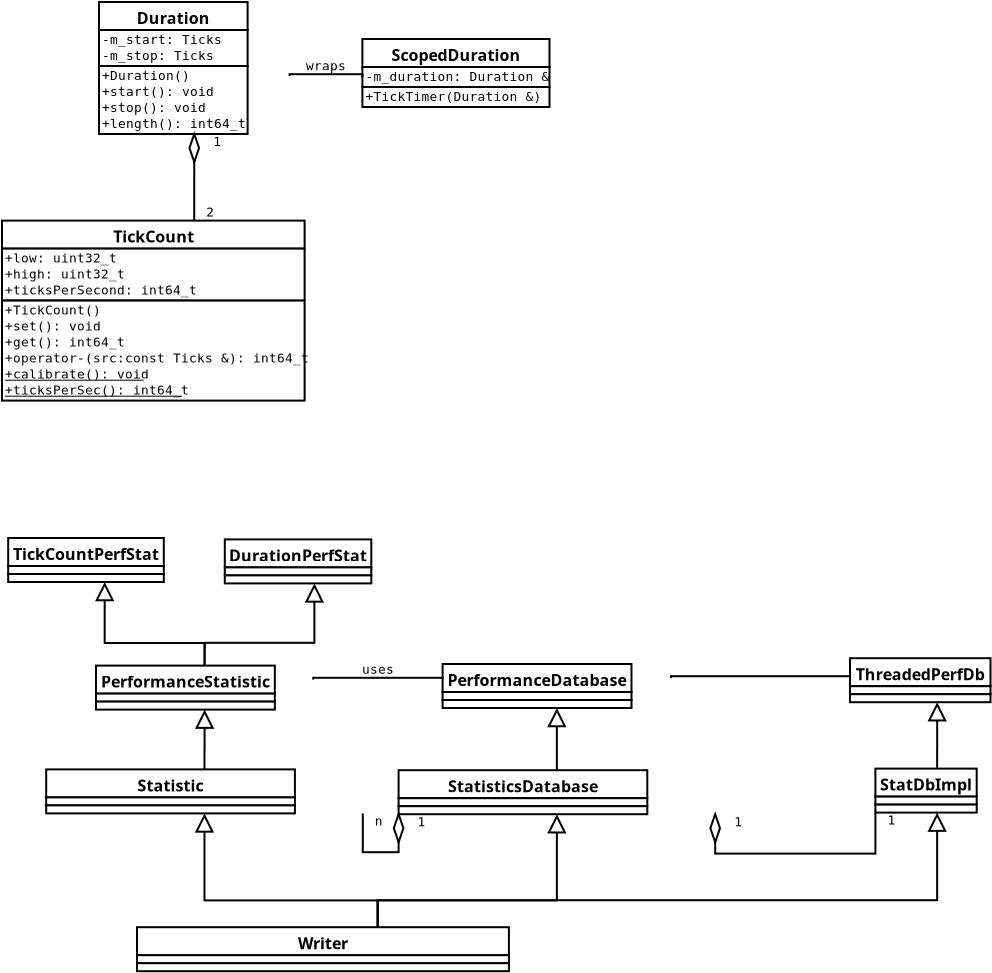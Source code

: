 <?xml version="1.0"?>
<diagram xmlns:dia="http://www.lysator.liu.se/~alla/dia/">
  <diagramdata>
    <attribute name="background">
      <color val="#ffffff"/>
    </attribute>
    <attribute name="paper">
      <composite type="paper">
        <attribute name="name">
          <string>#A4#</string>
        </attribute>
        <attribute name="tmargin">
          <real val="2.82"/>
        </attribute>
        <attribute name="bmargin">
          <real val="2.82"/>
        </attribute>
        <attribute name="lmargin">
          <real val="2.82"/>
        </attribute>
        <attribute name="rmargin">
          <real val="2.82"/>
        </attribute>
        <attribute name="is_portrait">
          <boolean val="true"/>
        </attribute>
        <attribute name="scaling">
          <real val="1"/>
        </attribute>
      </composite>
    </attribute>
  </diagramdata>
  <layer name="Background" visible="true">
    <object type="UML - Class" version="0" id="O0">
      <attribute name="obj_pos">
        <point val="1.71,3.39"/>
      </attribute>
      <attribute name="obj_bb">
        <rectangle val="1.66,3.34;20.982,12.44"/>
      </attribute>
      <attribute name="elem_corner">
        <point val="1.71,3.39"/>
      </attribute>
      <attribute name="elem_width">
        <real val="19.222"/>
      </attribute>
      <attribute name="elem_height">
        <real val="9"/>
      </attribute>
      <attribute name="name">
        <string>#TickCount#</string>
      </attribute>
      <attribute name="stereotype">
        <string/>
      </attribute>
      <attribute name="abstract">
        <boolean val="false"/>
      </attribute>
      <attribute name="suppress_attributes">
        <boolean val="false"/>
      </attribute>
      <attribute name="suppress_operations">
        <boolean val="false"/>
      </attribute>
      <attribute name="visible_attributes">
        <boolean val="true"/>
      </attribute>
      <attribute name="visible_operations">
        <boolean val="true"/>
      </attribute>
      <attribute name="attributes">
        <composite type="umlattribute">
          <attribute name="name">
            <string>#low#</string>
          </attribute>
          <attribute name="type">
            <string>#uint32_t#</string>
          </attribute>
          <attribute name="value">
            <string/>
          </attribute>
          <attribute name="visibility">
            <enum val="0"/>
          </attribute>
          <attribute name="abstract">
            <boolean val="false"/>
          </attribute>
          <attribute name="class_scope">
            <boolean val="false"/>
          </attribute>
        </composite>
        <composite type="umlattribute">
          <attribute name="name">
            <string>#high#</string>
          </attribute>
          <attribute name="type">
            <string>#uint32_t#</string>
          </attribute>
          <attribute name="value">
            <string/>
          </attribute>
          <attribute name="visibility">
            <enum val="0"/>
          </attribute>
          <attribute name="abstract">
            <boolean val="false"/>
          </attribute>
          <attribute name="class_scope">
            <boolean val="false"/>
          </attribute>
        </composite>
        <composite type="umlattribute">
          <attribute name="name">
            <string>#ticksPerSecond#</string>
          </attribute>
          <attribute name="type">
            <string>#int64_t#</string>
          </attribute>
          <attribute name="value">
            <string/>
          </attribute>
          <attribute name="visibility">
            <enum val="0"/>
          </attribute>
          <attribute name="abstract">
            <boolean val="false"/>
          </attribute>
          <attribute name="class_scope">
            <boolean val="true"/>
          </attribute>
        </composite>
      </attribute>
      <attribute name="operations">
        <composite type="umloperation">
          <attribute name="name">
            <string>#TickCount#</string>
          </attribute>
          <attribute name="type">
            <string/>
          </attribute>
          <attribute name="visibility">
            <enum val="0"/>
          </attribute>
          <attribute name="abstract">
            <boolean val="false"/>
          </attribute>
          <attribute name="class_scope">
            <boolean val="false"/>
          </attribute>
          <attribute name="parameters"/>
        </composite>
        <composite type="umloperation">
          <attribute name="name">
            <string>#set#</string>
          </attribute>
          <attribute name="type">
            <string>#void#</string>
          </attribute>
          <attribute name="visibility">
            <enum val="0"/>
          </attribute>
          <attribute name="abstract">
            <boolean val="false"/>
          </attribute>
          <attribute name="class_scope">
            <boolean val="false"/>
          </attribute>
          <attribute name="parameters"/>
        </composite>
        <composite type="umloperation">
          <attribute name="name">
            <string>#get#</string>
          </attribute>
          <attribute name="type">
            <string>#int64_t#</string>
          </attribute>
          <attribute name="visibility">
            <enum val="0"/>
          </attribute>
          <attribute name="abstract">
            <boolean val="false"/>
          </attribute>
          <attribute name="class_scope">
            <boolean val="false"/>
          </attribute>
          <attribute name="parameters"/>
        </composite>
        <composite type="umloperation">
          <attribute name="name">
            <string>#operator-#</string>
          </attribute>
          <attribute name="type">
            <string>#int64_t#</string>
          </attribute>
          <attribute name="visibility">
            <enum val="0"/>
          </attribute>
          <attribute name="abstract">
            <boolean val="false"/>
          </attribute>
          <attribute name="class_scope">
            <boolean val="false"/>
          </attribute>
          <attribute name="parameters">
            <composite type="umlparameter">
              <attribute name="name">
                <string>#src#</string>
              </attribute>
              <attribute name="type">
                <string>#const Ticks &amp;#</string>
              </attribute>
              <attribute name="value">
                <string/>
              </attribute>
              <attribute name="kind">
                <enum val="0"/>
              </attribute>
            </composite>
          </attribute>
        </composite>
        <composite type="umloperation">
          <attribute name="name">
            <string>#calibrate#</string>
          </attribute>
          <attribute name="type">
            <string>#void#</string>
          </attribute>
          <attribute name="visibility">
            <enum val="0"/>
          </attribute>
          <attribute name="abstract">
            <boolean val="false"/>
          </attribute>
          <attribute name="class_scope">
            <boolean val="true"/>
          </attribute>
          <attribute name="parameters"/>
        </composite>
        <composite type="umloperation">
          <attribute name="name">
            <string>#ticksPerSec#</string>
          </attribute>
          <attribute name="type">
            <string>#int64_t#</string>
          </attribute>
          <attribute name="visibility">
            <enum val="0"/>
          </attribute>
          <attribute name="abstract">
            <boolean val="false"/>
          </attribute>
          <attribute name="class_scope">
            <boolean val="true"/>
          </attribute>
          <attribute name="parameters"/>
        </composite>
      </attribute>
      <attribute name="template">
        <boolean val="false"/>
      </attribute>
      <attribute name="templates"/>
    </object>
    <object type="UML - Class" version="0" id="O1">
      <attribute name="obj_pos">
        <point val="6.56,-7.54"/>
      </attribute>
      <attribute name="obj_bb">
        <rectangle val="6.51,-7.59;16.136,-0.89"/>
      </attribute>
      <attribute name="elem_corner">
        <point val="6.56,-7.54"/>
      </attribute>
      <attribute name="elem_width">
        <real val="9.526"/>
      </attribute>
      <attribute name="elem_height">
        <real val="6.6"/>
      </attribute>
      <attribute name="name">
        <string>#Duration#</string>
      </attribute>
      <attribute name="stereotype">
        <string/>
      </attribute>
      <attribute name="abstract">
        <boolean val="false"/>
      </attribute>
      <attribute name="suppress_attributes">
        <boolean val="false"/>
      </attribute>
      <attribute name="suppress_operations">
        <boolean val="false"/>
      </attribute>
      <attribute name="visible_attributes">
        <boolean val="true"/>
      </attribute>
      <attribute name="visible_operations">
        <boolean val="true"/>
      </attribute>
      <attribute name="attributes">
        <composite type="umlattribute">
          <attribute name="name">
            <string>#m_start#</string>
          </attribute>
          <attribute name="type">
            <string>#Ticks#</string>
          </attribute>
          <attribute name="value">
            <string/>
          </attribute>
          <attribute name="visibility">
            <enum val="1"/>
          </attribute>
          <attribute name="abstract">
            <boolean val="false"/>
          </attribute>
          <attribute name="class_scope">
            <boolean val="false"/>
          </attribute>
        </composite>
        <composite type="umlattribute">
          <attribute name="name">
            <string>#m_stop#</string>
          </attribute>
          <attribute name="type">
            <string>#Ticks#</string>
          </attribute>
          <attribute name="value">
            <string/>
          </attribute>
          <attribute name="visibility">
            <enum val="1"/>
          </attribute>
          <attribute name="abstract">
            <boolean val="false"/>
          </attribute>
          <attribute name="class_scope">
            <boolean val="false"/>
          </attribute>
        </composite>
      </attribute>
      <attribute name="operations">
        <composite type="umloperation">
          <attribute name="name">
            <string>#Duration#</string>
          </attribute>
          <attribute name="type">
            <string/>
          </attribute>
          <attribute name="visibility">
            <enum val="0"/>
          </attribute>
          <attribute name="abstract">
            <boolean val="false"/>
          </attribute>
          <attribute name="class_scope">
            <boolean val="false"/>
          </attribute>
          <attribute name="parameters"/>
        </composite>
        <composite type="umloperation">
          <attribute name="name">
            <string>#start#</string>
          </attribute>
          <attribute name="type">
            <string>#void#</string>
          </attribute>
          <attribute name="visibility">
            <enum val="0"/>
          </attribute>
          <attribute name="abstract">
            <boolean val="false"/>
          </attribute>
          <attribute name="class_scope">
            <boolean val="false"/>
          </attribute>
          <attribute name="parameters"/>
        </composite>
        <composite type="umloperation">
          <attribute name="name">
            <string>#stop#</string>
          </attribute>
          <attribute name="type">
            <string>#void#</string>
          </attribute>
          <attribute name="visibility">
            <enum val="0"/>
          </attribute>
          <attribute name="abstract">
            <boolean val="false"/>
          </attribute>
          <attribute name="class_scope">
            <boolean val="false"/>
          </attribute>
          <attribute name="parameters"/>
        </composite>
        <composite type="umloperation">
          <attribute name="name">
            <string>#length#</string>
          </attribute>
          <attribute name="type">
            <string>#int64_t#</string>
          </attribute>
          <attribute name="visibility">
            <enum val="0"/>
          </attribute>
          <attribute name="abstract">
            <boolean val="false"/>
          </attribute>
          <attribute name="class_scope">
            <boolean val="false"/>
          </attribute>
          <attribute name="parameters"/>
        </composite>
      </attribute>
      <attribute name="template">
        <boolean val="false"/>
      </attribute>
      <attribute name="templates"/>
    </object>
    <object type="UML - Class" version="0" id="O2">
      <attribute name="obj_pos">
        <point val="19.73,-5.69"/>
      </attribute>
      <attribute name="obj_bb">
        <rectangle val="19.68,-5.74;31.73,-2.24"/>
      </attribute>
      <attribute name="elem_corner">
        <point val="19.73,-5.69"/>
      </attribute>
      <attribute name="elem_width">
        <real val="11.95"/>
      </attribute>
      <attribute name="elem_height">
        <real val="3.4"/>
      </attribute>
      <attribute name="name">
        <string>#ScopedDuration#</string>
      </attribute>
      <attribute name="stereotype">
        <string/>
      </attribute>
      <attribute name="abstract">
        <boolean val="false"/>
      </attribute>
      <attribute name="suppress_attributes">
        <boolean val="false"/>
      </attribute>
      <attribute name="suppress_operations">
        <boolean val="false"/>
      </attribute>
      <attribute name="visible_attributes">
        <boolean val="true"/>
      </attribute>
      <attribute name="visible_operations">
        <boolean val="true"/>
      </attribute>
      <attribute name="attributes">
        <composite type="umlattribute">
          <attribute name="name">
            <string>#m_duration#</string>
          </attribute>
          <attribute name="type">
            <string>#Duration &amp;#</string>
          </attribute>
          <attribute name="value">
            <string/>
          </attribute>
          <attribute name="visibility">
            <enum val="1"/>
          </attribute>
          <attribute name="abstract">
            <boolean val="false"/>
          </attribute>
          <attribute name="class_scope">
            <boolean val="false"/>
          </attribute>
        </composite>
      </attribute>
      <attribute name="operations">
        <composite type="umloperation">
          <attribute name="name">
            <string>#TickTimer#</string>
          </attribute>
          <attribute name="type">
            <string/>
          </attribute>
          <attribute name="visibility">
            <enum val="0"/>
          </attribute>
          <attribute name="abstract">
            <boolean val="false"/>
          </attribute>
          <attribute name="class_scope">
            <boolean val="false"/>
          </attribute>
          <attribute name="parameters">
            <composite type="umlparameter">
              <attribute name="name">
                <string>##</string>
              </attribute>
              <attribute name="type">
                <string>#Duration &amp;#</string>
              </attribute>
              <attribute name="value">
                <string/>
              </attribute>
              <attribute name="kind">
                <enum val="0"/>
              </attribute>
            </composite>
          </attribute>
        </composite>
      </attribute>
      <attribute name="template">
        <boolean val="false"/>
      </attribute>
      <attribute name="templates"/>
    </object>
    <object type="UML - Association" version="0" id="O3">
      <attribute name="obj_pos">
        <point val="11.321,3.39"/>
      </attribute>
      <attribute name="obj_bb">
        <rectangle val="9.871,-2.39;12.773,4.99"/>
      </attribute>
      <attribute name="orth_points">
        <point val="11.321,3.39"/>
        <point val="11.321,1.17"/>
        <point val="11.323,1.17"/>
        <point val="11.323,-0.94"/>
      </attribute>
      <attribute name="orth_orient">
        <enum val="1"/>
        <enum val="0"/>
        <enum val="1"/>
      </attribute>
      <attribute name="name">
        <string/>
      </attribute>
      <attribute name="direction">
        <enum val="0"/>
      </attribute>
      <attribute name="ends">
        <composite>
          <attribute name="role">
            <string/>
          </attribute>
          <attribute name="multiplicity">
            <string># 2#</string>
          </attribute>
          <attribute name="arrow">
            <boolean val="false"/>
          </attribute>
          <attribute name="aggregate">
            <enum val="0"/>
          </attribute>
        </composite>
        <composite>
          <attribute name="role">
            <string/>
          </attribute>
          <attribute name="multiplicity">
            <string># 1#</string>
          </attribute>
          <attribute name="arrow">
            <boolean val="false"/>
          </attribute>
          <attribute name="aggregate">
            <enum val="1"/>
          </attribute>
        </composite>
      </attribute>
      <connections>
        <connection handle="0" to="O0" connection="1"/>
        <connection handle="1" to="O1" connection="6"/>
      </connections>
    </object>
    <object type="UML - Association" version="0" id="O4">
      <attribute name="obj_pos">
        <point val="16.086,-3.84"/>
      </attribute>
      <attribute name="obj_bb">
        <rectangle val="14.636,-5.38;21.18,-2.19"/>
      </attribute>
      <attribute name="orth_points">
        <point val="16.086,-3.84"/>
        <point val="16.086,-3.93"/>
        <point val="19.73,-3.93"/>
        <point val="19.73,-3.79"/>
      </attribute>
      <attribute name="orth_orient">
        <enum val="1"/>
        <enum val="0"/>
        <enum val="1"/>
      </attribute>
      <attribute name="name">
        <string>#wraps#</string>
      </attribute>
      <attribute name="direction">
        <enum val="0"/>
      </attribute>
      <attribute name="ends">
        <composite>
          <attribute name="role">
            <string/>
          </attribute>
          <attribute name="multiplicity">
            <string/>
          </attribute>
          <attribute name="arrow">
            <boolean val="false"/>
          </attribute>
          <attribute name="aggregate">
            <enum val="0"/>
          </attribute>
        </composite>
        <composite>
          <attribute name="role">
            <string/>
          </attribute>
          <attribute name="multiplicity">
            <string/>
          </attribute>
          <attribute name="arrow">
            <boolean val="false"/>
          </attribute>
          <attribute name="aggregate">
            <enum val="0"/>
          </attribute>
        </composite>
      </attribute>
      <connections>
        <connection handle="0" to="O1" connection="13"/>
        <connection handle="1" to="O2" connection="8"/>
      </connections>
    </object>
    <object type="UML - Class" version="0" id="O5">
      <attribute name="obj_pos">
        <point val="3.92,30.83"/>
      </attribute>
      <attribute name="obj_bb">
        <rectangle val="3.87,30.78;19.799,33.08"/>
      </attribute>
      <attribute name="elem_corner">
        <point val="3.92,30.83"/>
      </attribute>
      <attribute name="elem_width">
        <real val="15.829"/>
      </attribute>
      <attribute name="elem_height">
        <real val="2.2"/>
      </attribute>
      <attribute name="name">
        <string>#Statistic#</string>
      </attribute>
      <attribute name="stereotype">
        <string/>
      </attribute>
      <attribute name="abstract">
        <boolean val="false"/>
      </attribute>
      <attribute name="suppress_attributes">
        <boolean val="false"/>
      </attribute>
      <attribute name="suppress_operations">
        <boolean val="true"/>
      </attribute>
      <attribute name="visible_attributes">
        <boolean val="true"/>
      </attribute>
      <attribute name="visible_operations">
        <boolean val="true"/>
      </attribute>
      <attribute name="attributes"/>
      <attribute name="operations">
        <composite type="umloperation">
          <attribute name="name">
            <string>#Statistic#</string>
          </attribute>
          <attribute name="type">
            <string/>
          </attribute>
          <attribute name="visibility">
            <enum val="0"/>
          </attribute>
          <attribute name="abstract">
            <boolean val="false"/>
          </attribute>
          <attribute name="class_scope">
            <boolean val="false"/>
          </attribute>
          <attribute name="parameters"/>
        </composite>
        <composite type="umloperation">
          <attribute name="name">
            <string>#id()#</string>
          </attribute>
          <attribute name="type">
            <string>#const ID &amp;#</string>
          </attribute>
          <attribute name="visibility">
            <enum val="0"/>
          </attribute>
          <attribute name="abstract">
            <boolean val="true"/>
          </attribute>
          <attribute name="class_scope">
            <boolean val="false"/>
          </attribute>
          <attribute name="parameters"/>
        </composite>
        <composite type="umloperation">
          <attribute name="name">
            <string>#statistic#</string>
          </attribute>
          <attribute name="type">
            <string>#const NameValue &amp;#</string>
          </attribute>
          <attribute name="visibility">
            <enum val="0"/>
          </attribute>
          <attribute name="abstract">
            <boolean val="true"/>
          </attribute>
          <attribute name="class_scope">
            <boolean val="false"/>
          </attribute>
          <attribute name="parameters"/>
        </composite>
      </attribute>
      <attribute name="template">
        <boolean val="false"/>
      </attribute>
      <attribute name="templates"/>
    </object>
    <object type="UML - Class" version="0" id="O6">
      <attribute name="obj_pos">
        <point val="21.54,30.87"/>
      </attribute>
      <attribute name="obj_bb">
        <rectangle val="21.49,30.82;37.419,33.12"/>
      </attribute>
      <attribute name="elem_corner">
        <point val="21.54,30.87"/>
      </attribute>
      <attribute name="elem_width">
        <real val="15.829"/>
      </attribute>
      <attribute name="elem_height">
        <real val="2.2"/>
      </attribute>
      <attribute name="name">
        <string>#StatisticsDatabase#</string>
      </attribute>
      <attribute name="stereotype">
        <string/>
      </attribute>
      <attribute name="abstract">
        <boolean val="false"/>
      </attribute>
      <attribute name="suppress_attributes">
        <boolean val="false"/>
      </attribute>
      <attribute name="suppress_operations">
        <boolean val="true"/>
      </attribute>
      <attribute name="visible_attributes">
        <boolean val="true"/>
      </attribute>
      <attribute name="visible_operations">
        <boolean val="true"/>
      </attribute>
      <attribute name="attributes"/>
      <attribute name="operations">
        <composite type="umloperation">
          <attribute name="name">
            <string>#Statistic#</string>
          </attribute>
          <attribute name="type">
            <string/>
          </attribute>
          <attribute name="visibility">
            <enum val="0"/>
          </attribute>
          <attribute name="abstract">
            <boolean val="false"/>
          </attribute>
          <attribute name="class_scope">
            <boolean val="false"/>
          </attribute>
          <attribute name="parameters"/>
        </composite>
        <composite type="umloperation">
          <attribute name="name">
            <string>#id()#</string>
          </attribute>
          <attribute name="type">
            <string>#const ID &amp;#</string>
          </attribute>
          <attribute name="visibility">
            <enum val="0"/>
          </attribute>
          <attribute name="abstract">
            <boolean val="true"/>
          </attribute>
          <attribute name="class_scope">
            <boolean val="false"/>
          </attribute>
          <attribute name="parameters"/>
        </composite>
        <composite type="umloperation">
          <attribute name="name">
            <string>#statistic#</string>
          </attribute>
          <attribute name="type">
            <string>#const NameValue &amp;#</string>
          </attribute>
          <attribute name="visibility">
            <enum val="0"/>
          </attribute>
          <attribute name="abstract">
            <boolean val="true"/>
          </attribute>
          <attribute name="class_scope">
            <boolean val="false"/>
          </attribute>
          <attribute name="parameters"/>
        </composite>
      </attribute>
      <attribute name="template">
        <boolean val="false"/>
      </attribute>
      <attribute name="templates"/>
    </object>
    <object type="UML - Class" version="0" id="O7">
      <attribute name="obj_pos">
        <point val="8.46,38.72"/>
      </attribute>
      <attribute name="obj_bb">
        <rectangle val="8.41,38.67;32.58,40.97"/>
      </attribute>
      <attribute name="elem_corner">
        <point val="8.46,38.72"/>
      </attribute>
      <attribute name="elem_width">
        <real val="24.07"/>
      </attribute>
      <attribute name="elem_height">
        <real val="2.2"/>
      </attribute>
      <attribute name="name">
        <string>#Writer#</string>
      </attribute>
      <attribute name="stereotype">
        <string/>
      </attribute>
      <attribute name="abstract">
        <boolean val="false"/>
      </attribute>
      <attribute name="suppress_attributes">
        <boolean val="false"/>
      </attribute>
      <attribute name="suppress_operations">
        <boolean val="true"/>
      </attribute>
      <attribute name="visible_attributes">
        <boolean val="true"/>
      </attribute>
      <attribute name="visible_operations">
        <boolean val="true"/>
      </attribute>
      <attribute name="attributes"/>
      <attribute name="operations">
        <composite type="umloperation">
          <attribute name="name">
            <string>#Writer#</string>
          </attribute>
          <attribute name="type">
            <string/>
          </attribute>
          <attribute name="visibility">
            <enum val="0"/>
          </attribute>
          <attribute name="abstract">
            <boolean val="false"/>
          </attribute>
          <attribute name="class_scope">
            <boolean val="false"/>
          </attribute>
          <attribute name="parameters"/>
        </composite>
        <composite type="umloperation">
          <attribute name="name">
            <string>#virtual ~Writer#</string>
          </attribute>
          <attribute name="type">
            <string/>
          </attribute>
          <attribute name="visibility">
            <enum val="0"/>
          </attribute>
          <attribute name="abstract">
            <boolean val="false"/>
          </attribute>
          <attribute name="class_scope">
            <boolean val="false"/>
          </attribute>
          <attribute name="parameters"/>
        </composite>
        <composite type="umloperation">
          <attribute name="name">
            <string>#operator&lt;&lt; const#</string>
          </attribute>
          <attribute name="type">
            <string>#virutal ostream &amp;#</string>
          </attribute>
          <attribute name="visibility">
            <enum val="0"/>
          </attribute>
          <attribute name="abstract">
            <boolean val="true"/>
          </attribute>
          <attribute name="class_scope">
            <boolean val="false"/>
          </attribute>
          <attribute name="parameters">
            <composite type="umlparameter">
              <attribute name="name">
                <string>##</string>
              </attribute>
              <attribute name="type">
                <string>#ostream &amp;#</string>
              </attribute>
              <attribute name="value">
                <string/>
              </attribute>
              <attribute name="kind">
                <enum val="0"/>
              </attribute>
            </composite>
          </attribute>
        </composite>
      </attribute>
      <attribute name="template">
        <boolean val="false"/>
      </attribute>
      <attribute name="templates"/>
    </object>
    <object type="UML - Generalization" version="0" id="O8">
      <attribute name="obj_pos">
        <point val="11.834,33.03"/>
      </attribute>
      <attribute name="obj_bb">
        <rectangle val="10.984,32.18;21.345,39.57"/>
      </attribute>
      <attribute name="orth_points">
        <point val="11.834,33.03"/>
        <point val="11.834,37.38"/>
        <point val="20.495,37.38"/>
        <point val="20.495,38.72"/>
      </attribute>
      <attribute name="orth_orient">
        <enum val="1"/>
        <enum val="0"/>
        <enum val="1"/>
      </attribute>
      <attribute name="name">
        <string/>
      </attribute>
      <attribute name="stereotype">
        <string/>
      </attribute>
      <connections>
        <connection handle="0" to="O5" connection="6"/>
        <connection handle="1" to="O7" connection="1"/>
      </connections>
    </object>
    <object type="UML - Generalization" version="0" id="O9">
      <attribute name="obj_pos">
        <point val="29.454,33.07"/>
      </attribute>
      <attribute name="obj_bb">
        <rectangle val="19.645,32.22;30.304,39.57"/>
      </attribute>
      <attribute name="orth_points">
        <point val="29.454,33.07"/>
        <point val="29.454,37.38"/>
        <point val="20.495,37.38"/>
        <point val="20.495,38.72"/>
      </attribute>
      <attribute name="orth_orient">
        <enum val="1"/>
        <enum val="0"/>
        <enum val="1"/>
      </attribute>
      <attribute name="name">
        <string/>
      </attribute>
      <attribute name="stereotype">
        <string/>
      </attribute>
      <connections>
        <connection handle="0" to="O6" connection="6"/>
        <connection handle="1" to="O7" connection="1"/>
      </connections>
    </object>
    <object type="UML - Class" version="0" id="O10">
      <attribute name="obj_pos">
        <point val="23.74,25.56"/>
      </attribute>
      <attribute name="obj_bb">
        <rectangle val="23.69,25.51;35.215,27.81"/>
      </attribute>
      <attribute name="elem_corner">
        <point val="23.74,25.56"/>
      </attribute>
      <attribute name="elem_width">
        <real val="11.425"/>
      </attribute>
      <attribute name="elem_height">
        <real val="2.2"/>
      </attribute>
      <attribute name="name">
        <string>#PerformanceDatabase#</string>
      </attribute>
      <attribute name="stereotype">
        <string/>
      </attribute>
      <attribute name="abstract">
        <boolean val="false"/>
      </attribute>
      <attribute name="suppress_attributes">
        <boolean val="false"/>
      </attribute>
      <attribute name="suppress_operations">
        <boolean val="false"/>
      </attribute>
      <attribute name="visible_attributes">
        <boolean val="true"/>
      </attribute>
      <attribute name="visible_operations">
        <boolean val="true"/>
      </attribute>
      <attribute name="attributes"/>
      <attribute name="operations"/>
      <attribute name="template">
        <boolean val="false"/>
      </attribute>
      <attribute name="templates"/>
    </object>
    <object type="UML - Class" version="0" id="O11">
      <attribute name="obj_pos">
        <point val="6.41,25.64"/>
      </attribute>
      <attribute name="obj_bb">
        <rectangle val="6.36,25.59;17.32,27.89"/>
      </attribute>
      <attribute name="elem_corner">
        <point val="6.41,25.64"/>
      </attribute>
      <attribute name="elem_width">
        <real val="10.86"/>
      </attribute>
      <attribute name="elem_height">
        <real val="2.2"/>
      </attribute>
      <attribute name="name">
        <string>#PerformanceStatistic#</string>
      </attribute>
      <attribute name="stereotype">
        <string/>
      </attribute>
      <attribute name="abstract">
        <boolean val="false"/>
      </attribute>
      <attribute name="suppress_attributes">
        <boolean val="false"/>
      </attribute>
      <attribute name="suppress_operations">
        <boolean val="false"/>
      </attribute>
      <attribute name="visible_attributes">
        <boolean val="true"/>
      </attribute>
      <attribute name="visible_operations">
        <boolean val="true"/>
      </attribute>
      <attribute name="attributes"/>
      <attribute name="operations"/>
      <attribute name="template">
        <boolean val="false"/>
      </attribute>
      <attribute name="templates"/>
    </object>
    <object type="UML - Generalization" version="0" id="O12">
      <attribute name="obj_pos">
        <point val="11.84,27.84"/>
      </attribute>
      <attribute name="obj_bb">
        <rectangle val="10.984,26.99;12.69,31.68"/>
      </attribute>
      <attribute name="orth_points">
        <point val="11.84,27.84"/>
        <point val="11.84,29.81"/>
        <point val="11.834,29.81"/>
        <point val="11.834,30.83"/>
      </attribute>
      <attribute name="orth_orient">
        <enum val="1"/>
        <enum val="0"/>
        <enum val="1"/>
      </attribute>
      <attribute name="name">
        <string/>
      </attribute>
      <attribute name="stereotype">
        <string/>
      </attribute>
      <connections>
        <connection handle="0" to="O11" connection="6"/>
        <connection handle="1" to="O5" connection="1"/>
      </connections>
    </object>
    <object type="UML - Generalization" version="0" id="O13">
      <attribute name="obj_pos">
        <point val="29.453,27.76"/>
      </attribute>
      <attribute name="obj_bb">
        <rectangle val="28.603,26.91;30.304,31.72"/>
      </attribute>
      <attribute name="orth_points">
        <point val="29.453,27.76"/>
        <point val="29.453,29.88"/>
        <point val="29.454,29.88"/>
        <point val="29.454,30.87"/>
      </attribute>
      <attribute name="orth_orient">
        <enum val="1"/>
        <enum val="0"/>
        <enum val="1"/>
      </attribute>
      <attribute name="name">
        <string/>
      </attribute>
      <attribute name="stereotype">
        <string/>
      </attribute>
      <connections>
        <connection handle="0" to="O10" connection="6"/>
        <connection handle="1" to="O6" connection="1"/>
      </connections>
    </object>
    <object type="UML - Association" version="0" id="O14">
      <attribute name="obj_pos">
        <point val="17.27,26.34"/>
      </attribute>
      <attribute name="obj_bb">
        <rectangle val="15.82,24.8;25.19,27.94"/>
      </attribute>
      <attribute name="orth_points">
        <point val="17.27,26.34"/>
        <point val="17.27,26.25"/>
        <point val="23.74,26.25"/>
        <point val="23.74,26.26"/>
      </attribute>
      <attribute name="orth_orient">
        <enum val="1"/>
        <enum val="0"/>
        <enum val="1"/>
      </attribute>
      <attribute name="name">
        <string>#uses#</string>
      </attribute>
      <attribute name="direction">
        <enum val="0"/>
      </attribute>
      <attribute name="ends">
        <composite>
          <attribute name="role">
            <string/>
          </attribute>
          <attribute name="multiplicity">
            <string/>
          </attribute>
          <attribute name="arrow">
            <boolean val="false"/>
          </attribute>
          <attribute name="aggregate">
            <enum val="0"/>
          </attribute>
        </composite>
        <composite>
          <attribute name="role">
            <string/>
          </attribute>
          <attribute name="multiplicity">
            <string/>
          </attribute>
          <attribute name="arrow">
            <boolean val="false"/>
          </attribute>
          <attribute name="aggregate">
            <enum val="0"/>
          </attribute>
        </composite>
      </attribute>
      <connections>
        <connection handle="0" to="O11" connection="4"/>
        <connection handle="1" to="O10" connection="3"/>
      </connections>
    </object>
    <object type="UML - Class" version="0" id="O15">
      <attribute name="obj_pos">
        <point val="2.02,19.26"/>
      </attribute>
      <attribute name="obj_bb">
        <rectangle val="1.97,19.21;11.718,21.51"/>
      </attribute>
      <attribute name="elem_corner">
        <point val="2.02,19.26"/>
      </attribute>
      <attribute name="elem_width">
        <real val="9.648"/>
      </attribute>
      <attribute name="elem_height">
        <real val="2.2"/>
      </attribute>
      <attribute name="name">
        <string>#TickCountPerfStat#</string>
      </attribute>
      <attribute name="stereotype">
        <string/>
      </attribute>
      <attribute name="abstract">
        <boolean val="false"/>
      </attribute>
      <attribute name="suppress_attributes">
        <boolean val="false"/>
      </attribute>
      <attribute name="suppress_operations">
        <boolean val="false"/>
      </attribute>
      <attribute name="visible_attributes">
        <boolean val="true"/>
      </attribute>
      <attribute name="visible_operations">
        <boolean val="true"/>
      </attribute>
      <attribute name="attributes"/>
      <attribute name="operations"/>
      <attribute name="template">
        <boolean val="false"/>
      </attribute>
      <attribute name="templates"/>
    </object>
    <object type="UML - Generalization" version="0" id="O16">
      <attribute name="obj_pos">
        <point val="6.844,21.46"/>
      </attribute>
      <attribute name="obj_bb">
        <rectangle val="5.994,20.61;12.69,26.49"/>
      </attribute>
      <attribute name="orth_points">
        <point val="6.844,21.46"/>
        <point val="6.844,24.51"/>
        <point val="11.84,24.51"/>
        <point val="11.84,25.64"/>
      </attribute>
      <attribute name="orth_orient">
        <enum val="1"/>
        <enum val="0"/>
        <enum val="1"/>
      </attribute>
      <attribute name="name">
        <string/>
      </attribute>
      <attribute name="stereotype">
        <string/>
      </attribute>
      <connections>
        <connection handle="0" to="O15" connection="6"/>
        <connection handle="1" to="O11" connection="1"/>
      </connections>
    </object>
    <object type="UML - Class" version="0" id="O17">
      <attribute name="obj_pos">
        <point val="12.85,19.33"/>
      </attribute>
      <attribute name="obj_bb">
        <rectangle val="12.8,19.28;21.861,21.58"/>
      </attribute>
      <attribute name="elem_corner">
        <point val="12.85,19.33"/>
      </attribute>
      <attribute name="elem_width">
        <real val="8.961"/>
      </attribute>
      <attribute name="elem_height">
        <real val="2.2"/>
      </attribute>
      <attribute name="name">
        <string>#DurationPerfStat#</string>
      </attribute>
      <attribute name="stereotype">
        <string/>
      </attribute>
      <attribute name="abstract">
        <boolean val="false"/>
      </attribute>
      <attribute name="suppress_attributes">
        <boolean val="false"/>
      </attribute>
      <attribute name="suppress_operations">
        <boolean val="false"/>
      </attribute>
      <attribute name="visible_attributes">
        <boolean val="true"/>
      </attribute>
      <attribute name="visible_operations">
        <boolean val="true"/>
      </attribute>
      <attribute name="attributes"/>
      <attribute name="operations"/>
      <attribute name="template">
        <boolean val="false"/>
      </attribute>
      <attribute name="templates"/>
    </object>
    <object type="UML - Generalization" version="0" id="O18">
      <attribute name="obj_pos">
        <point val="17.33,21.53"/>
      </attribute>
      <attribute name="obj_bb">
        <rectangle val="10.99,20.68;18.18,26.49"/>
      </attribute>
      <attribute name="orth_points">
        <point val="17.33,21.53"/>
        <point val="17.33,24.5"/>
        <point val="11.84,24.5"/>
        <point val="11.84,25.64"/>
      </attribute>
      <attribute name="orth_orient">
        <enum val="1"/>
        <enum val="0"/>
        <enum val="1"/>
      </attribute>
      <attribute name="name">
        <string/>
      </attribute>
      <attribute name="stereotype">
        <string/>
      </attribute>
      <connections>
        <connection handle="0" to="O17" connection="6"/>
        <connection handle="1" to="O11" connection="1"/>
      </connections>
    </object>
    <object type="UML - Class" version="0" id="O19">
      <attribute name="obj_pos">
        <point val="44.11,25.27"/>
      </attribute>
      <attribute name="obj_bb">
        <rectangle val="44.06,25.22;52.878,27.52"/>
      </attribute>
      <attribute name="elem_corner">
        <point val="44.11,25.27"/>
      </attribute>
      <attribute name="elem_width">
        <real val="8.718"/>
      </attribute>
      <attribute name="elem_height">
        <real val="2.2"/>
      </attribute>
      <attribute name="name">
        <string>#ThreadedPerfDb#</string>
      </attribute>
      <attribute name="stereotype">
        <string/>
      </attribute>
      <attribute name="abstract">
        <boolean val="false"/>
      </attribute>
      <attribute name="suppress_attributes">
        <boolean val="false"/>
      </attribute>
      <attribute name="suppress_operations">
        <boolean val="false"/>
      </attribute>
      <attribute name="visible_attributes">
        <boolean val="true"/>
      </attribute>
      <attribute name="visible_operations">
        <boolean val="true"/>
      </attribute>
      <attribute name="attributes"/>
      <attribute name="operations"/>
      <attribute name="template">
        <boolean val="false"/>
      </attribute>
      <attribute name="templates"/>
    </object>
    <object type="UML - Association" version="0" id="O20">
      <attribute name="obj_pos">
        <point val="37.369,33.07"/>
      </attribute>
      <attribute name="obj_bb">
        <rectangle val="35.919,31.54;46.83,36.49"/>
      </attribute>
      <attribute name="orth_points">
        <point val="37.369,33.07"/>
        <point val="37.369,35.04"/>
        <point val="45.38,35.04"/>
        <point val="45.38,32.99"/>
      </attribute>
      <attribute name="orth_orient">
        <enum val="1"/>
        <enum val="0"/>
        <enum val="1"/>
      </attribute>
      <attribute name="name">
        <string/>
      </attribute>
      <attribute name="direction">
        <enum val="0"/>
      </attribute>
      <attribute name="ends">
        <composite>
          <attribute name="role">
            <string/>
          </attribute>
          <attribute name="multiplicity">
            <string># 1#</string>
          </attribute>
          <attribute name="arrow">
            <boolean val="false"/>
          </attribute>
          <attribute name="aggregate">
            <enum val="1"/>
          </attribute>
        </composite>
        <composite>
          <attribute name="role">
            <string/>
          </attribute>
          <attribute name="multiplicity">
            <string># 1#</string>
          </attribute>
          <attribute name="arrow">
            <boolean val="false"/>
          </attribute>
          <attribute name="aggregate">
            <enum val="0"/>
          </attribute>
        </composite>
      </attribute>
      <connections>
        <connection handle="0" to="O6" connection="7"/>
        <connection handle="1" to="O22" connection="5"/>
      </connections>
    </object>
    <object type="UML - Generalization" version="0" id="O21">
      <attribute name="obj_pos">
        <point val="48.467,32.99"/>
      </attribute>
      <attribute name="obj_bb">
        <rectangle val="19.645,32.14;49.317,39.57"/>
      </attribute>
      <attribute name="orth_points">
        <point val="48.467,32.99"/>
        <point val="48.467,37.37"/>
        <point val="20.495,37.37"/>
        <point val="20.495,38.72"/>
      </attribute>
      <attribute name="orth_orient">
        <enum val="1"/>
        <enum val="0"/>
        <enum val="1"/>
      </attribute>
      <attribute name="name">
        <string/>
      </attribute>
      <attribute name="stereotype">
        <string/>
      </attribute>
      <connections>
        <connection handle="0" to="O22" connection="6"/>
        <connection handle="1" to="O7" connection="1"/>
      </connections>
    </object>
    <object type="UML - Class" version="0" id="O22">
      <attribute name="obj_pos">
        <point val="45.38,30.79"/>
      </attribute>
      <attribute name="obj_bb">
        <rectangle val="45.33,30.74;51.603,33.04"/>
      </attribute>
      <attribute name="elem_corner">
        <point val="45.38,30.79"/>
      </attribute>
      <attribute name="elem_width">
        <real val="6.173"/>
      </attribute>
      <attribute name="elem_height">
        <real val="2.2"/>
      </attribute>
      <attribute name="name">
        <string>#StatDbImpl#</string>
      </attribute>
      <attribute name="stereotype">
        <string/>
      </attribute>
      <attribute name="abstract">
        <boolean val="false"/>
      </attribute>
      <attribute name="suppress_attributes">
        <boolean val="false"/>
      </attribute>
      <attribute name="suppress_operations">
        <boolean val="false"/>
      </attribute>
      <attribute name="visible_attributes">
        <boolean val="true"/>
      </attribute>
      <attribute name="visible_operations">
        <boolean val="true"/>
      </attribute>
      <attribute name="attributes"/>
      <attribute name="operations"/>
      <attribute name="template">
        <boolean val="false"/>
      </attribute>
      <attribute name="templates"/>
    </object>
    <object type="UML - Generalization" version="0" id="O23">
      <attribute name="obj_pos">
        <point val="48.469,27.47"/>
      </attribute>
      <attribute name="obj_bb">
        <rectangle val="47.617,26.62;49.319,31.64"/>
      </attribute>
      <attribute name="orth_points">
        <point val="48.469,27.47"/>
        <point val="48.469,29.68"/>
        <point val="48.467,29.68"/>
        <point val="48.467,30.79"/>
      </attribute>
      <attribute name="orth_orient">
        <enum val="1"/>
        <enum val="0"/>
        <enum val="1"/>
      </attribute>
      <attribute name="name">
        <string/>
      </attribute>
      <attribute name="stereotype">
        <string/>
      </attribute>
      <connections>
        <connection handle="0" to="O19" connection="6"/>
        <connection handle="1" to="O22" connection="1"/>
      </connections>
    </object>
    <object type="UML - Association" version="0" id="O24">
      <attribute name="obj_pos">
        <point val="35.165,26.26"/>
      </attribute>
      <attribute name="obj_bb">
        <rectangle val="33.715,24.52;45.56,27.86"/>
      </attribute>
      <attribute name="orth_points">
        <point val="35.165,26.26"/>
        <point val="35.165,26.17"/>
        <point val="44.11,26.17"/>
        <point val="44.11,25.97"/>
      </attribute>
      <attribute name="orth_orient">
        <enum val="1"/>
        <enum val="0"/>
        <enum val="1"/>
      </attribute>
      <attribute name="name">
        <string/>
      </attribute>
      <attribute name="direction">
        <enum val="0"/>
      </attribute>
      <attribute name="ends">
        <composite>
          <attribute name="role">
            <string/>
          </attribute>
          <attribute name="multiplicity">
            <string/>
          </attribute>
          <attribute name="arrow">
            <boolean val="false"/>
          </attribute>
          <attribute name="aggregate">
            <enum val="0"/>
          </attribute>
        </composite>
        <composite>
          <attribute name="role">
            <string/>
          </attribute>
          <attribute name="multiplicity">
            <string/>
          </attribute>
          <attribute name="arrow">
            <boolean val="false"/>
          </attribute>
          <attribute name="aggregate">
            <enum val="0"/>
          </attribute>
        </composite>
      </attribute>
      <connections>
        <connection handle="0" to="O10" connection="4"/>
        <connection handle="1" to="O19" connection="3"/>
      </connections>
    </object>
    <object type="UML - Association" version="0" id="O25">
      <attribute name="obj_pos">
        <point val="21.54,33.07"/>
      </attribute>
      <attribute name="obj_bb">
        <rectangle val="18.299,31.58;22.99,36.42"/>
      </attribute>
      <attribute name="orth_points">
        <point val="21.54,33.07"/>
        <point val="21.54,34.97"/>
        <point val="19.749,34.97"/>
        <point val="19.749,33.03"/>
      </attribute>
      <attribute name="orth_orient">
        <enum val="1"/>
        <enum val="0"/>
        <enum val="1"/>
      </attribute>
      <attribute name="name">
        <string/>
      </attribute>
      <attribute name="direction">
        <enum val="0"/>
      </attribute>
      <attribute name="ends">
        <composite>
          <attribute name="role">
            <string/>
          </attribute>
          <attribute name="multiplicity">
            <string># 1#</string>
          </attribute>
          <attribute name="arrow">
            <boolean val="false"/>
          </attribute>
          <attribute name="aggregate">
            <enum val="1"/>
          </attribute>
        </composite>
        <composite>
          <attribute name="role">
            <string/>
          </attribute>
          <attribute name="multiplicity">
            <string># n#</string>
          </attribute>
          <attribute name="arrow">
            <boolean val="false"/>
          </attribute>
          <attribute name="aggregate">
            <enum val="0"/>
          </attribute>
        </composite>
      </attribute>
      <connections>
        <connection handle="0" to="O6" connection="5"/>
        <connection handle="1" to="O5" connection="7"/>
      </connections>
    </object>
  </layer>
</diagram>
